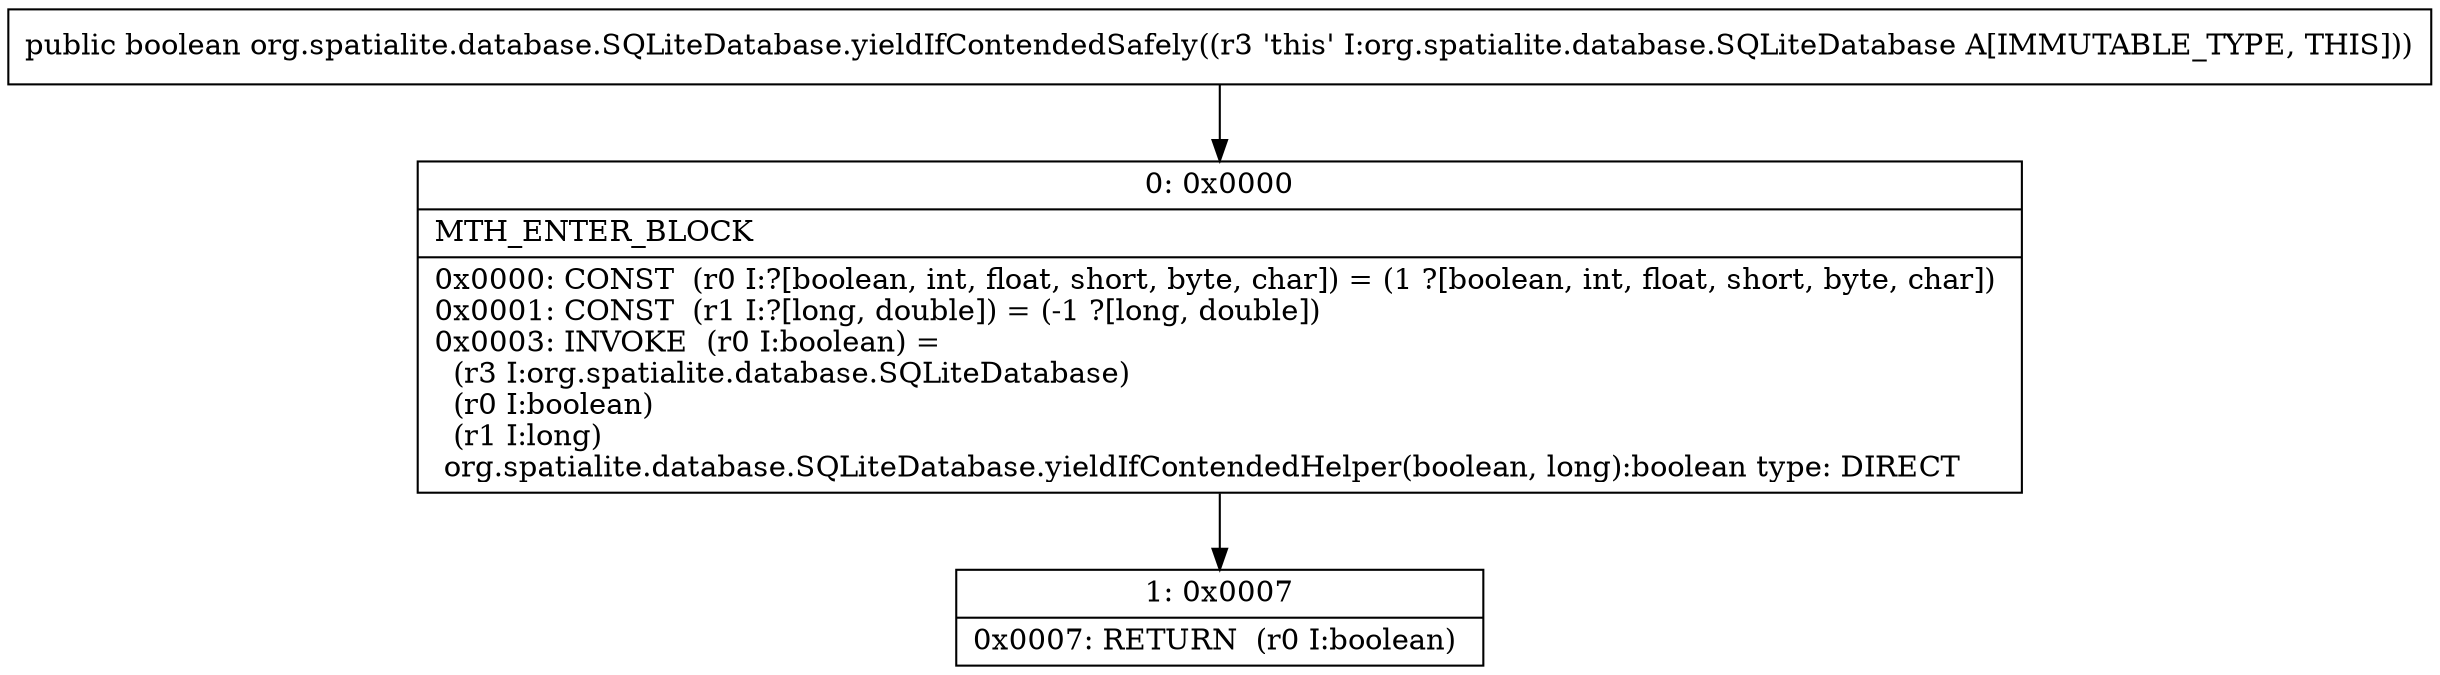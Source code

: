 digraph "CFG fororg.spatialite.database.SQLiteDatabase.yieldIfContendedSafely()Z" {
Node_0 [shape=record,label="{0\:\ 0x0000|MTH_ENTER_BLOCK\l|0x0000: CONST  (r0 I:?[boolean, int, float, short, byte, char]) = (1 ?[boolean, int, float, short, byte, char]) \l0x0001: CONST  (r1 I:?[long, double]) = (\-1 ?[long, double]) \l0x0003: INVOKE  (r0 I:boolean) = \l  (r3 I:org.spatialite.database.SQLiteDatabase)\l  (r0 I:boolean)\l  (r1 I:long)\l org.spatialite.database.SQLiteDatabase.yieldIfContendedHelper(boolean, long):boolean type: DIRECT \l}"];
Node_1 [shape=record,label="{1\:\ 0x0007|0x0007: RETURN  (r0 I:boolean) \l}"];
MethodNode[shape=record,label="{public boolean org.spatialite.database.SQLiteDatabase.yieldIfContendedSafely((r3 'this' I:org.spatialite.database.SQLiteDatabase A[IMMUTABLE_TYPE, THIS])) }"];
MethodNode -> Node_0;
Node_0 -> Node_1;
}

